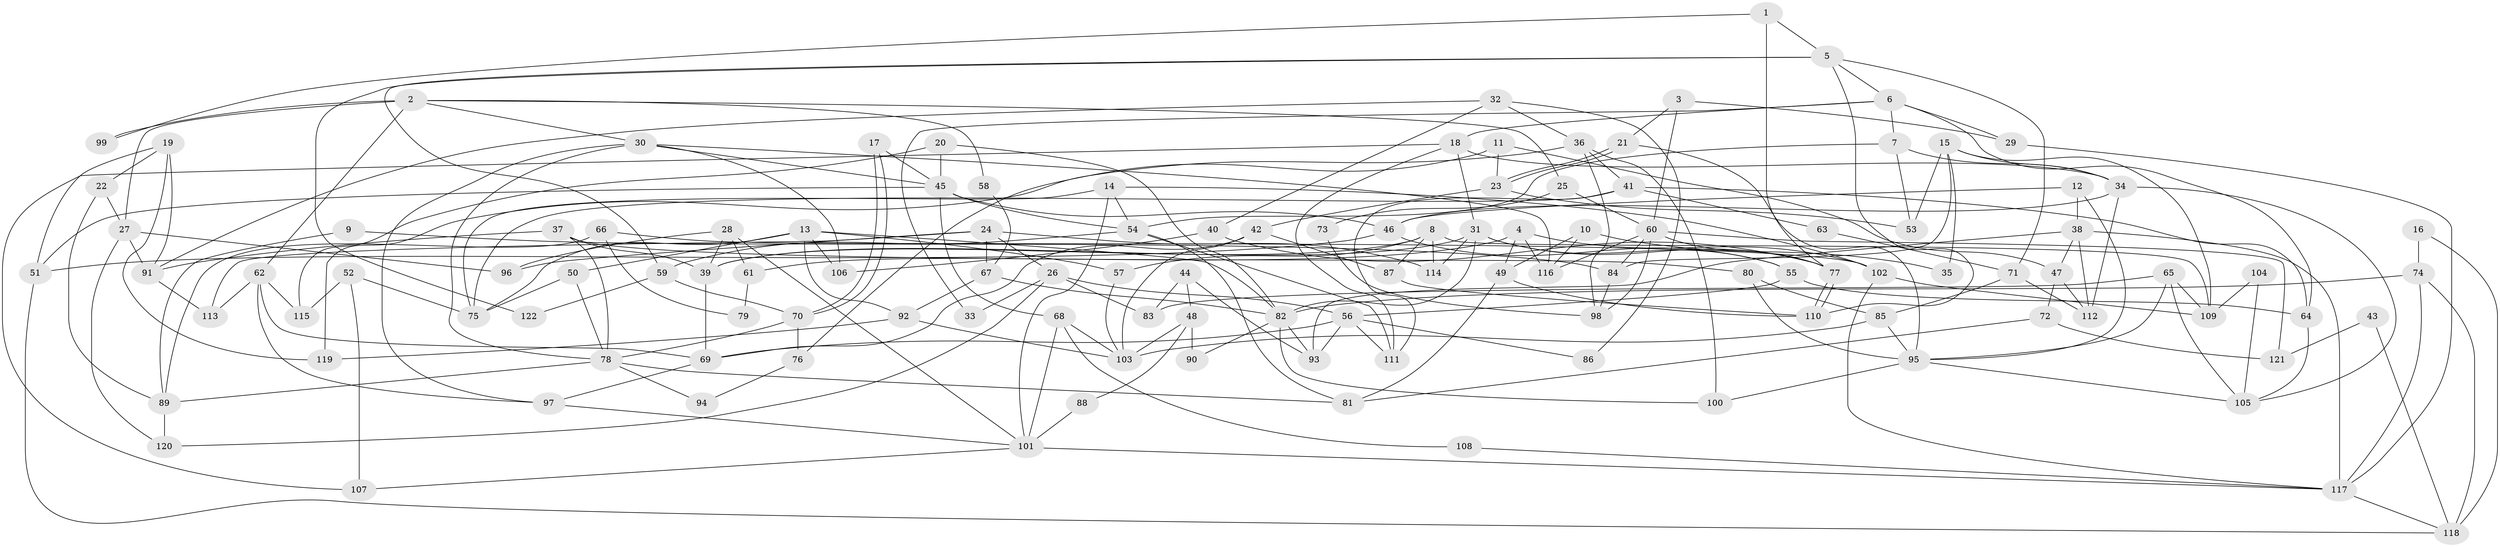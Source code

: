// Generated by graph-tools (version 1.1) at 2025/15/03/09/25 04:15:12]
// undirected, 122 vertices, 244 edges
graph export_dot {
graph [start="1"]
  node [color=gray90,style=filled];
  1;
  2;
  3;
  4;
  5;
  6;
  7;
  8;
  9;
  10;
  11;
  12;
  13;
  14;
  15;
  16;
  17;
  18;
  19;
  20;
  21;
  22;
  23;
  24;
  25;
  26;
  27;
  28;
  29;
  30;
  31;
  32;
  33;
  34;
  35;
  36;
  37;
  38;
  39;
  40;
  41;
  42;
  43;
  44;
  45;
  46;
  47;
  48;
  49;
  50;
  51;
  52;
  53;
  54;
  55;
  56;
  57;
  58;
  59;
  60;
  61;
  62;
  63;
  64;
  65;
  66;
  67;
  68;
  69;
  70;
  71;
  72;
  73;
  74;
  75;
  76;
  77;
  78;
  79;
  80;
  81;
  82;
  83;
  84;
  85;
  86;
  87;
  88;
  89;
  90;
  91;
  92;
  93;
  94;
  95;
  96;
  97;
  98;
  99;
  100;
  101;
  102;
  103;
  104;
  105;
  106;
  107;
  108;
  109;
  110;
  111;
  112;
  113;
  114;
  115;
  116;
  117;
  118;
  119;
  120;
  121;
  122;
  1 -- 77;
  1 -- 5;
  1 -- 99;
  2 -- 62;
  2 -- 30;
  2 -- 25;
  2 -- 27;
  2 -- 58;
  2 -- 99;
  3 -- 21;
  3 -- 29;
  3 -- 60;
  4 -- 116;
  4 -- 102;
  4 -- 49;
  4 -- 61;
  5 -- 110;
  5 -- 59;
  5 -- 6;
  5 -- 71;
  5 -- 122;
  6 -- 18;
  6 -- 7;
  6 -- 29;
  6 -- 33;
  6 -- 64;
  7 -- 34;
  7 -- 53;
  7 -- 54;
  8 -- 57;
  8 -- 39;
  8 -- 87;
  8 -- 109;
  8 -- 114;
  9 -- 84;
  9 -- 89;
  10 -- 49;
  10 -- 116;
  10 -- 35;
  11 -- 47;
  11 -- 23;
  11 -- 76;
  12 -- 95;
  12 -- 38;
  12 -- 46;
  13 -- 75;
  13 -- 92;
  13 -- 50;
  13 -- 57;
  13 -- 82;
  13 -- 106;
  14 -- 54;
  14 -- 75;
  14 -- 101;
  14 -- 102;
  15 -- 109;
  15 -- 34;
  15 -- 35;
  15 -- 53;
  15 -- 84;
  16 -- 74;
  16 -- 118;
  17 -- 70;
  17 -- 70;
  17 -- 45;
  18 -- 34;
  18 -- 31;
  18 -- 107;
  18 -- 111;
  19 -- 51;
  19 -- 91;
  19 -- 22;
  19 -- 119;
  20 -- 82;
  20 -- 45;
  20 -- 115;
  21 -- 95;
  21 -- 23;
  21 -- 23;
  22 -- 27;
  22 -- 89;
  23 -- 53;
  23 -- 42;
  24 -- 114;
  24 -- 96;
  24 -- 26;
  24 -- 67;
  24 -- 113;
  25 -- 60;
  25 -- 73;
  26 -- 56;
  26 -- 33;
  26 -- 83;
  26 -- 120;
  27 -- 91;
  27 -- 96;
  27 -- 120;
  28 -- 39;
  28 -- 101;
  28 -- 61;
  28 -- 96;
  29 -- 117;
  30 -- 97;
  30 -- 45;
  30 -- 78;
  30 -- 106;
  30 -- 116;
  31 -- 82;
  31 -- 77;
  31 -- 39;
  31 -- 55;
  31 -- 114;
  32 -- 91;
  32 -- 40;
  32 -- 36;
  32 -- 86;
  34 -- 112;
  34 -- 46;
  34 -- 105;
  36 -- 41;
  36 -- 98;
  36 -- 100;
  36 -- 119;
  37 -- 78;
  37 -- 39;
  37 -- 80;
  37 -- 91;
  38 -- 117;
  38 -- 93;
  38 -- 47;
  38 -- 112;
  39 -- 69;
  40 -- 77;
  40 -- 106;
  41 -- 111;
  41 -- 64;
  41 -- 63;
  41 -- 75;
  42 -- 87;
  42 -- 69;
  42 -- 103;
  43 -- 118;
  43 -- 121;
  44 -- 83;
  44 -- 93;
  44 -- 48;
  45 -- 46;
  45 -- 68;
  45 -- 51;
  45 -- 54;
  46 -- 55;
  46 -- 51;
  47 -- 112;
  47 -- 72;
  48 -- 103;
  48 -- 88;
  48 -- 90;
  49 -- 81;
  49 -- 110;
  50 -- 78;
  50 -- 75;
  51 -- 118;
  52 -- 107;
  52 -- 75;
  52 -- 115;
  54 -- 59;
  54 -- 81;
  54 -- 111;
  55 -- 64;
  55 -- 56;
  56 -- 111;
  56 -- 69;
  56 -- 86;
  56 -- 93;
  57 -- 103;
  58 -- 67;
  59 -- 70;
  59 -- 122;
  60 -- 98;
  60 -- 77;
  60 -- 84;
  60 -- 116;
  60 -- 121;
  61 -- 79;
  62 -- 69;
  62 -- 115;
  62 -- 97;
  62 -- 113;
  63 -- 71;
  64 -- 105;
  65 -- 109;
  65 -- 95;
  65 -- 83;
  65 -- 105;
  66 -- 89;
  66 -- 102;
  66 -- 79;
  67 -- 82;
  67 -- 92;
  68 -- 103;
  68 -- 101;
  68 -- 108;
  69 -- 97;
  70 -- 78;
  70 -- 76;
  71 -- 85;
  71 -- 112;
  72 -- 81;
  72 -- 121;
  73 -- 98;
  74 -- 117;
  74 -- 82;
  74 -- 118;
  76 -- 94;
  77 -- 110;
  77 -- 110;
  78 -- 89;
  78 -- 81;
  78 -- 94;
  80 -- 95;
  80 -- 85;
  82 -- 100;
  82 -- 90;
  82 -- 93;
  84 -- 98;
  85 -- 103;
  85 -- 95;
  87 -- 110;
  88 -- 101;
  89 -- 120;
  91 -- 113;
  92 -- 119;
  92 -- 103;
  95 -- 105;
  95 -- 100;
  97 -- 101;
  101 -- 107;
  101 -- 117;
  102 -- 117;
  102 -- 109;
  104 -- 105;
  104 -- 109;
  108 -- 117;
  117 -- 118;
}
